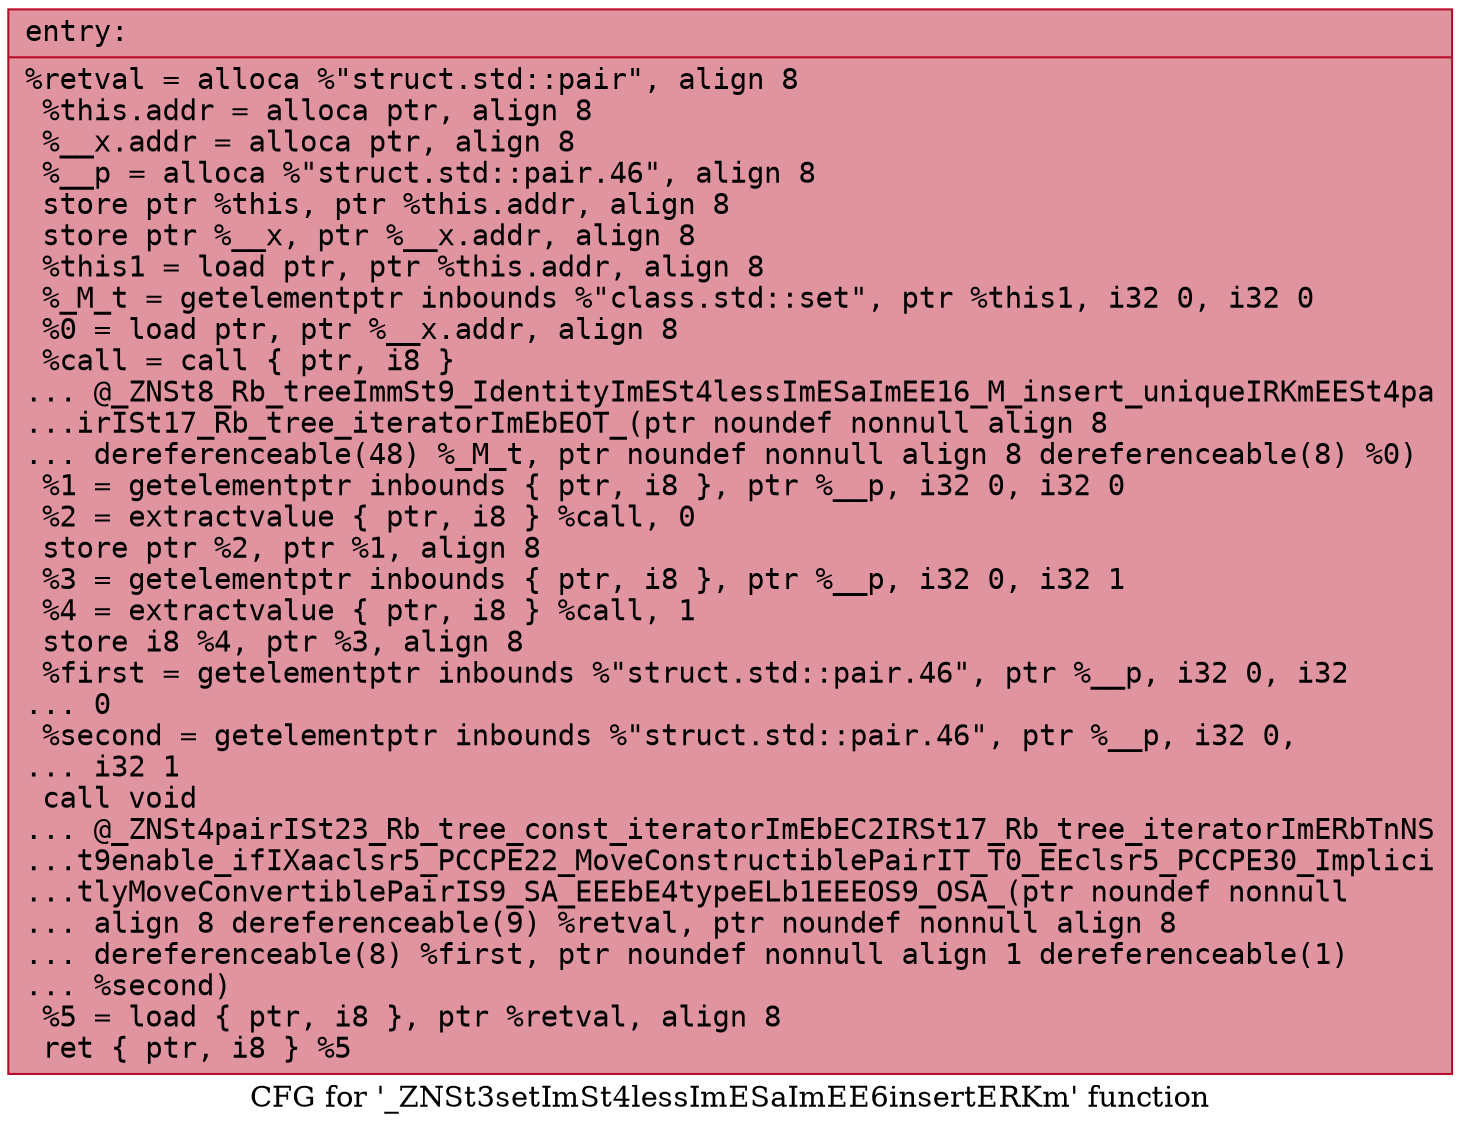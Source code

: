 digraph "CFG for '_ZNSt3setImSt4lessImESaImEE6insertERKm' function" {
	label="CFG for '_ZNSt3setImSt4lessImESaImEE6insertERKm' function";

	Node0x560dc9fb4cc0 [shape=record,color="#b70d28ff", style=filled, fillcolor="#b70d2870" fontname="Courier",label="{entry:\l|  %retval = alloca %\"struct.std::pair\", align 8\l  %this.addr = alloca ptr, align 8\l  %__x.addr = alloca ptr, align 8\l  %__p = alloca %\"struct.std::pair.46\", align 8\l  store ptr %this, ptr %this.addr, align 8\l  store ptr %__x, ptr %__x.addr, align 8\l  %this1 = load ptr, ptr %this.addr, align 8\l  %_M_t = getelementptr inbounds %\"class.std::set\", ptr %this1, i32 0, i32 0\l  %0 = load ptr, ptr %__x.addr, align 8\l  %call = call \{ ptr, i8 \}\l... @_ZNSt8_Rb_treeImmSt9_IdentityImESt4lessImESaImEE16_M_insert_uniqueIRKmEESt4pa\l...irISt17_Rb_tree_iteratorImEbEOT_(ptr noundef nonnull align 8\l... dereferenceable(48) %_M_t, ptr noundef nonnull align 8 dereferenceable(8) %0)\l  %1 = getelementptr inbounds \{ ptr, i8 \}, ptr %__p, i32 0, i32 0\l  %2 = extractvalue \{ ptr, i8 \} %call, 0\l  store ptr %2, ptr %1, align 8\l  %3 = getelementptr inbounds \{ ptr, i8 \}, ptr %__p, i32 0, i32 1\l  %4 = extractvalue \{ ptr, i8 \} %call, 1\l  store i8 %4, ptr %3, align 8\l  %first = getelementptr inbounds %\"struct.std::pair.46\", ptr %__p, i32 0, i32\l... 0\l  %second = getelementptr inbounds %\"struct.std::pair.46\", ptr %__p, i32 0,\l... i32 1\l  call void\l... @_ZNSt4pairISt23_Rb_tree_const_iteratorImEbEC2IRSt17_Rb_tree_iteratorImERbTnNS\l...t9enable_ifIXaaclsr5_PCCPE22_MoveConstructiblePairIT_T0_EEclsr5_PCCPE30_Implici\l...tlyMoveConvertiblePairIS9_SA_EEEbE4typeELb1EEEOS9_OSA_(ptr noundef nonnull\l... align 8 dereferenceable(9) %retval, ptr noundef nonnull align 8\l... dereferenceable(8) %first, ptr noundef nonnull align 1 dereferenceable(1)\l... %second)\l  %5 = load \{ ptr, i8 \}, ptr %retval, align 8\l  ret \{ ptr, i8 \} %5\l}"];
}
